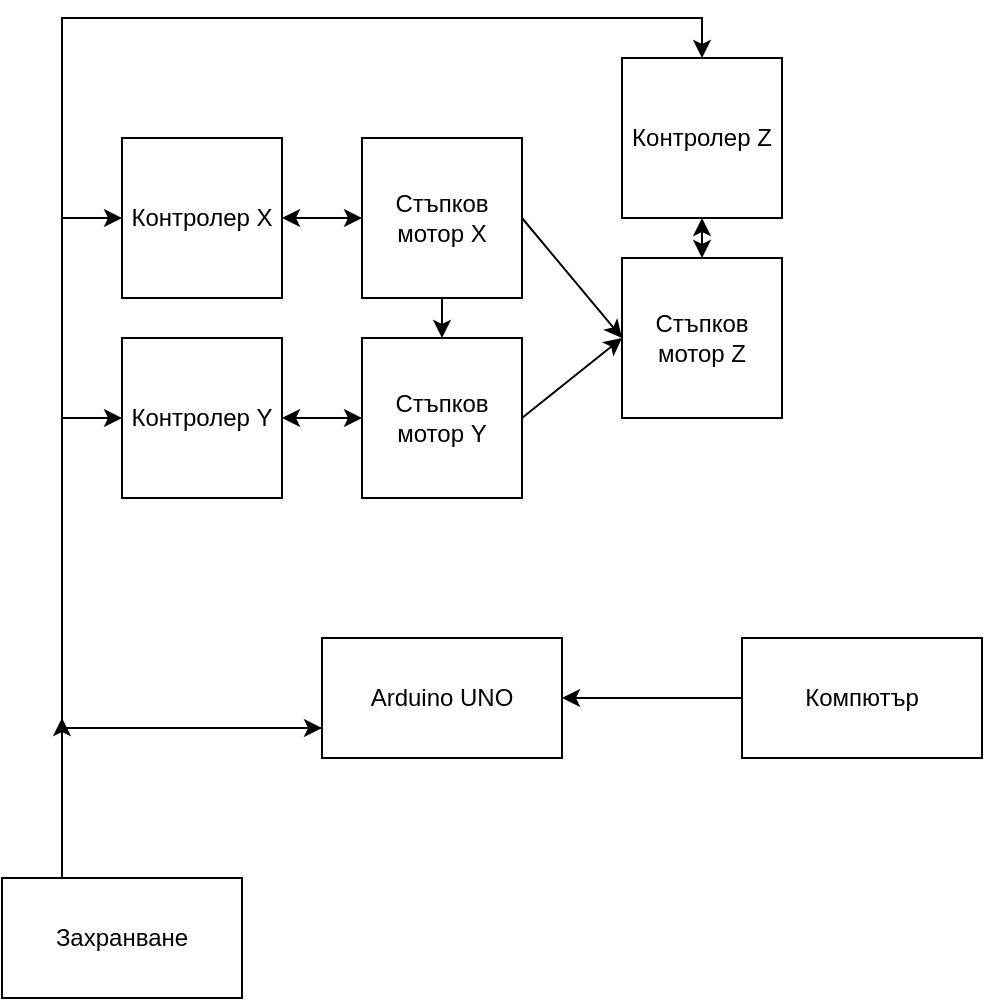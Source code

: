 <mxfile version="16.2.4" type="device"><diagram id="l3UUGEhPXE5pDWHQQj8n" name="Page-1"><mxGraphModel dx="1153" dy="543" grid="1" gridSize="10" guides="1" tooltips="1" connect="1" arrows="1" fold="1" page="1" pageScale="1" pageWidth="827" pageHeight="1169" math="0" shadow="0"><root><mxCell id="0"/><mxCell id="1" parent="0"/><mxCell id="GLdJXoIcpmjF3brJ0XHb-1" value="Стъпков мотор Y" style="whiteSpace=wrap;html=1;aspect=fixed;" vertex="1" parent="1"><mxGeometry x="370" y="190" width="80" height="80" as="geometry"/></mxCell><mxCell id="GLdJXoIcpmjF3brJ0XHb-2" value="Стъпков мотор Z" style="whiteSpace=wrap;html=1;aspect=fixed;" vertex="1" parent="1"><mxGeometry x="500" y="150" width="80" height="80" as="geometry"/></mxCell><mxCell id="GLdJXoIcpmjF3brJ0XHb-3" value="Стъпков мотор Х" style="whiteSpace=wrap;html=1;aspect=fixed;" vertex="1" parent="1"><mxGeometry x="370" y="90" width="80" height="80" as="geometry"/></mxCell><mxCell id="GLdJXoIcpmjF3brJ0XHb-4" value="Контролер Х" style="whiteSpace=wrap;html=1;aspect=fixed;" vertex="1" parent="1"><mxGeometry x="250" y="90" width="80" height="80" as="geometry"/></mxCell><mxCell id="GLdJXoIcpmjF3brJ0XHb-5" value="Контролер Y" style="whiteSpace=wrap;html=1;aspect=fixed;" vertex="1" parent="1"><mxGeometry x="250" y="190" width="80" height="80" as="geometry"/></mxCell><mxCell id="GLdJXoIcpmjF3brJ0XHb-6" value="Контролер Z" style="whiteSpace=wrap;html=1;aspect=fixed;" vertex="1" parent="1"><mxGeometry x="500" y="50" width="80" height="80" as="geometry"/></mxCell><mxCell id="GLdJXoIcpmjF3brJ0XHb-8" value="Arduino UNO" style="rounded=0;whiteSpace=wrap;html=1;" vertex="1" parent="1"><mxGeometry x="350" y="340" width="120" height="60" as="geometry"/></mxCell><mxCell id="GLdJXoIcpmjF3brJ0XHb-9" value="" style="endArrow=classic;html=1;rounded=0;exitX=0.5;exitY=1;exitDx=0;exitDy=0;entryX=0.5;entryY=0;entryDx=0;entryDy=0;" edge="1" parent="1" source="GLdJXoIcpmjF3brJ0XHb-3" target="GLdJXoIcpmjF3brJ0XHb-1"><mxGeometry width="50" height="50" relative="1" as="geometry"><mxPoint x="350" y="300" as="sourcePoint"/><mxPoint x="400" y="250" as="targetPoint"/></mxGeometry></mxCell><mxCell id="GLdJXoIcpmjF3brJ0XHb-10" value="" style="endArrow=classic;html=1;rounded=0;exitX=1;exitY=0.5;exitDx=0;exitDy=0;entryX=0;entryY=0.5;entryDx=0;entryDy=0;" edge="1" parent="1" source="GLdJXoIcpmjF3brJ0XHb-1" target="GLdJXoIcpmjF3brJ0XHb-2"><mxGeometry width="50" height="50" relative="1" as="geometry"><mxPoint x="470" y="310" as="sourcePoint"/><mxPoint x="520" y="260" as="targetPoint"/></mxGeometry></mxCell><mxCell id="GLdJXoIcpmjF3brJ0XHb-11" value="" style="endArrow=classic;html=1;rounded=0;exitX=1;exitY=0.5;exitDx=0;exitDy=0;entryX=0;entryY=0.5;entryDx=0;entryDy=0;" edge="1" parent="1" source="GLdJXoIcpmjF3brJ0XHb-3" target="GLdJXoIcpmjF3brJ0XHb-2"><mxGeometry width="50" height="50" relative="1" as="geometry"><mxPoint x="350" y="300" as="sourcePoint"/><mxPoint x="400" y="250" as="targetPoint"/></mxGeometry></mxCell><mxCell id="GLdJXoIcpmjF3brJ0XHb-12" value="" style="endArrow=classic;startArrow=classic;html=1;rounded=0;exitX=1;exitY=0.5;exitDx=0;exitDy=0;entryX=0;entryY=0.5;entryDx=0;entryDy=0;" edge="1" parent="1" source="GLdJXoIcpmjF3brJ0XHb-5" target="GLdJXoIcpmjF3brJ0XHb-1"><mxGeometry width="50" height="50" relative="1" as="geometry"><mxPoint x="350" y="220" as="sourcePoint"/><mxPoint x="400" y="170" as="targetPoint"/></mxGeometry></mxCell><mxCell id="GLdJXoIcpmjF3brJ0XHb-13" value="" style="endArrow=classic;startArrow=classic;html=1;rounded=0;exitX=1;exitY=0.5;exitDx=0;exitDy=0;entryX=0;entryY=0.5;entryDx=0;entryDy=0;" edge="1" parent="1" source="GLdJXoIcpmjF3brJ0XHb-4" target="GLdJXoIcpmjF3brJ0XHb-3"><mxGeometry width="50" height="50" relative="1" as="geometry"><mxPoint x="350" y="220" as="sourcePoint"/><mxPoint x="400" y="170" as="targetPoint"/></mxGeometry></mxCell><mxCell id="GLdJXoIcpmjF3brJ0XHb-14" value="" style="endArrow=classic;html=1;rounded=0;entryX=0;entryY=0.5;entryDx=0;entryDy=0;exitX=0;exitY=0.75;exitDx=0;exitDy=0;" edge="1" parent="1" source="GLdJXoIcpmjF3brJ0XHb-8" target="GLdJXoIcpmjF3brJ0XHb-5"><mxGeometry width="50" height="50" relative="1" as="geometry"><mxPoint x="350" y="220" as="sourcePoint"/><mxPoint x="400" y="170" as="targetPoint"/><Array as="points"><mxPoint x="220" y="385"/><mxPoint x="220" y="230"/></Array></mxGeometry></mxCell><mxCell id="GLdJXoIcpmjF3brJ0XHb-15" value="" style="endArrow=classic;html=1;rounded=0;entryX=0;entryY=0.5;entryDx=0;entryDy=0;" edge="1" parent="1" target="GLdJXoIcpmjF3brJ0XHb-4"><mxGeometry width="50" height="50" relative="1" as="geometry"><mxPoint x="220" y="230" as="sourcePoint"/><mxPoint x="400" y="170" as="targetPoint"/><Array as="points"><mxPoint x="220" y="130"/></Array></mxGeometry></mxCell><mxCell id="GLdJXoIcpmjF3brJ0XHb-16" value="" style="endArrow=classic;startArrow=classic;html=1;rounded=0;entryX=0.5;entryY=0;entryDx=0;entryDy=0;exitX=0;exitY=0.75;exitDx=0;exitDy=0;" edge="1" parent="1" source="GLdJXoIcpmjF3brJ0XHb-8" target="GLdJXoIcpmjF3brJ0XHb-6"><mxGeometry width="50" height="50" relative="1" as="geometry"><mxPoint x="350" y="220" as="sourcePoint"/><mxPoint x="400" y="170" as="targetPoint"/><Array as="points"><mxPoint x="220" y="385"/><mxPoint x="220" y="30"/><mxPoint x="540" y="30"/></Array></mxGeometry></mxCell><mxCell id="GLdJXoIcpmjF3brJ0XHb-17" value="" style="endArrow=classic;startArrow=classic;html=1;rounded=0;entryX=0.5;entryY=0;entryDx=0;entryDy=0;exitX=0.5;exitY=1;exitDx=0;exitDy=0;" edge="1" parent="1" source="GLdJXoIcpmjF3brJ0XHb-6" target="GLdJXoIcpmjF3brJ0XHb-2"><mxGeometry width="50" height="50" relative="1" as="geometry"><mxPoint x="350" y="220" as="sourcePoint"/><mxPoint x="400" y="170" as="targetPoint"/></mxGeometry></mxCell><mxCell id="GLdJXoIcpmjF3brJ0XHb-22" style="edgeStyle=orthogonalEdgeStyle;rounded=0;orthogonalLoop=1;jettySize=auto;html=1;exitX=0.25;exitY=0;exitDx=0;exitDy=0;" edge="1" parent="1" source="GLdJXoIcpmjF3brJ0XHb-18"><mxGeometry relative="1" as="geometry"><mxPoint x="220" y="380" as="targetPoint"/></mxGeometry></mxCell><mxCell id="GLdJXoIcpmjF3brJ0XHb-18" value="Захранване" style="rounded=0;whiteSpace=wrap;html=1;" vertex="1" parent="1"><mxGeometry x="190" y="460" width="120" height="60" as="geometry"/></mxCell><mxCell id="GLdJXoIcpmjF3brJ0XHb-24" style="edgeStyle=orthogonalEdgeStyle;rounded=0;orthogonalLoop=1;jettySize=auto;html=1;exitX=0;exitY=0.5;exitDx=0;exitDy=0;entryX=1;entryY=0.5;entryDx=0;entryDy=0;" edge="1" parent="1" source="GLdJXoIcpmjF3brJ0XHb-23" target="GLdJXoIcpmjF3brJ0XHb-8"><mxGeometry relative="1" as="geometry"/></mxCell><mxCell id="GLdJXoIcpmjF3brJ0XHb-23" value="Компютър" style="rounded=0;whiteSpace=wrap;html=1;" vertex="1" parent="1"><mxGeometry x="560" y="340" width="120" height="60" as="geometry"/></mxCell></root></mxGraphModel></diagram></mxfile>